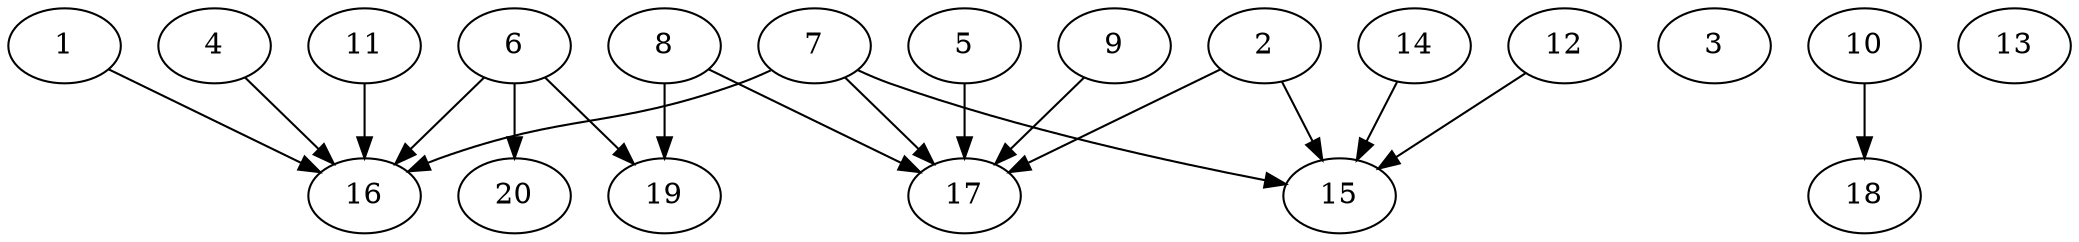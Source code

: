 // DAG automatically generated by daggen at Sat Jul 27 15:39:05 2019
// ./daggen --dot -n 20 --ccr 0.3 --fat 0.8 --regular 0.5 --density 0.4 --mindata 5242880 --maxdata 52428800 
digraph G {
  1 [size="47762773", alpha="0.03", expect_size="14328832"] 
  1 -> 16 [size ="14328832"]
  2 [size="113988267", alpha="0.11", expect_size="34196480"] 
  2 -> 15 [size ="34196480"]
  2 -> 17 [size ="34196480"]
  3 [size="39417173", alpha="0.08", expect_size="11825152"] 
  4 [size="103990613", alpha="0.06", expect_size="31197184"] 
  4 -> 16 [size ="31197184"]
  5 [size="28405760", alpha="0.04", expect_size="8521728"] 
  5 -> 17 [size ="8521728"]
  6 [size="98662400", alpha="0.08", expect_size="29598720"] 
  6 -> 16 [size ="29598720"]
  6 -> 19 [size ="29598720"]
  6 -> 20 [size ="29598720"]
  7 [size="135915520", alpha="0.09", expect_size="40774656"] 
  7 -> 15 [size ="40774656"]
  7 -> 16 [size ="40774656"]
  7 -> 17 [size ="40774656"]
  8 [size="43984213", alpha="0.17", expect_size="13195264"] 
  8 -> 17 [size ="13195264"]
  8 -> 19 [size ="13195264"]
  9 [size="129737387", alpha="0.17", expect_size="38921216"] 
  9 -> 17 [size ="38921216"]
  10 [size="165888000", alpha="0.16", expect_size="49766400"] 
  10 -> 18 [size ="49766400"]
  11 [size="60115627", alpha="0.04", expect_size="18034688"] 
  11 -> 16 [size ="18034688"]
  12 [size="85828267", alpha="0.07", expect_size="25748480"] 
  12 -> 15 [size ="25748480"]
  13 [size="171400533", alpha="0.20", expect_size="51420160"] 
  14 [size="80216747", alpha="0.04", expect_size="24065024"] 
  14 -> 15 [size ="24065024"]
  15 [size="124986027", alpha="0.07", expect_size="37495808"] 
  16 [size="154207573", alpha="0.19", expect_size="46262272"] 
  17 [size="62416213", alpha="0.03", expect_size="18724864"] 
  18 [size="134997333", alpha="0.10", expect_size="40499200"] 
  19 [size="114350080", alpha="0.03", expect_size="34305024"] 
  20 [size="91992747", alpha="0.16", expect_size="27597824"] 
}
